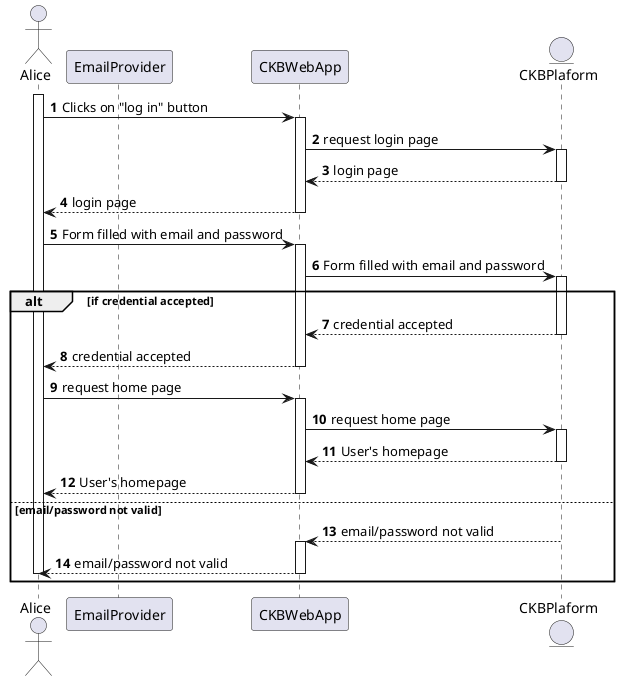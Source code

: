 @startuml

autonumber

actor Alice
participant EmailProvider as Email
participant CKBWebApp as App
entity CKBPlaform as Platform

activate Alice
Alice -> App: Clicks on "log in" button
activate App
App -> Platform: request login page
activate Platform
Platform --> App: login page
deactivate Platform
App --> Alice: login page
deactivate App
Alice -> App: Form filled with email and password
activate App
App -> Platform: Form filled with email and password
activate Platform

alt if credential accepted
    Platform --> App: credential accepted
    deactivate Platform
    App --> Alice: credential accepted
    deactivate App
    Alice -> App: request home page
    activate App
    App -> Platform: request home page
    activate Platform
    Platform --> App: User's homepage
    deactivate Platform
    App --> Alice: User's homepage
    deactivate App
else email/password not valid
    Platform --> App: email/password not valid
    deactivate Platform
    activate App
    App --> Alice: email/password not valid
    deactivate App
    deactivate Alice
end

@enduml